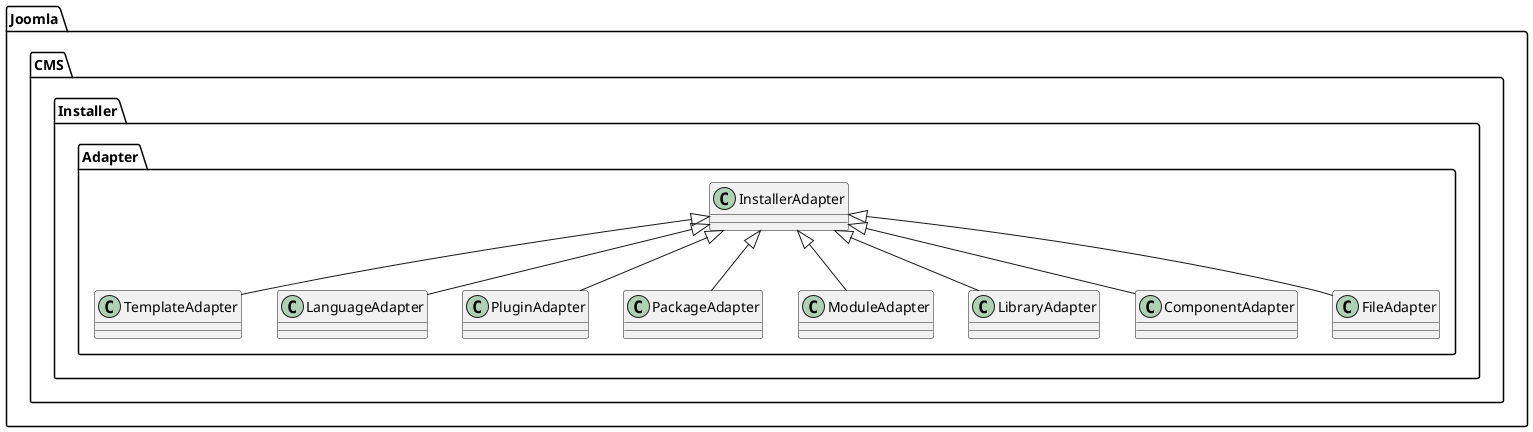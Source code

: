 @startuml
class Joomla.CMS.Installer.Adapter.TemplateAdapter
Joomla.CMS.Installer.Adapter.InstallerAdapter <|-- Joomla.CMS.Installer.Adapter.TemplateAdapter

class Joomla.CMS.Installer.Adapter.LanguageAdapter
Joomla.CMS.Installer.Adapter.InstallerAdapter <|-- Joomla.CMS.Installer.Adapter.LanguageAdapter
class Joomla.CMS.Installer.Adapter.PluginAdapter
Joomla.CMS.Installer.Adapter.InstallerAdapter <|-- Joomla.CMS.Installer.Adapter.PluginAdapter
class Joomla.CMS.Installer.Adapter.PackageAdapter
Joomla.CMS.Installer.Adapter.InstallerAdapter <|-- Joomla.CMS.Installer.Adapter.PackageAdapter
class Joomla.CMS.Installer.Adapter.ModuleAdapter
Joomla.CMS.Installer.Adapter.InstallerAdapter <|-- Joomla.CMS.Installer.Adapter.ModuleAdapter
class Joomla.CMS.Installer.Adapter.LibraryAdapter
Joomla.CMS.Installer.Adapter.InstallerAdapter <|-- Joomla.CMS.Installer.Adapter.LibraryAdapter
class Joomla.CMS.Installer.Adapter.ComponentAdapter
Joomla.CMS.Installer.Adapter.InstallerAdapter <|-- Joomla.CMS.Installer.Adapter.ComponentAdapter
class Joomla.CMS.Installer.Adapter.FileAdapter
Joomla.CMS.Installer.Adapter.InstallerAdapter <|-- Joomla.CMS.Installer.Adapter.FileAdapter
@enduml
